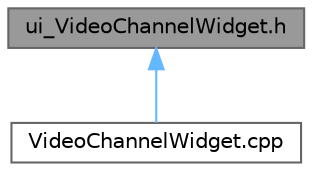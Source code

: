 digraph "ui_VideoChannelWidget.h"
{
 // LATEX_PDF_SIZE
  bgcolor="transparent";
  edge [fontname=Helvetica,fontsize=10,labelfontname=Helvetica,labelfontsize=10];
  node [fontname=Helvetica,fontsize=10,shape=box,height=0.2,width=0.4];
  Node1 [id="Node000001",label="ui_VideoChannelWidget.h",height=0.2,width=0.4,color="gray40", fillcolor="grey60", style="filled", fontcolor="black",tooltip=" "];
  Node1 -> Node2 [id="edge1_Node000001_Node000002",dir="back",color="steelblue1",style="solid",tooltip=" "];
  Node2 [id="Node000002",label="VideoChannelWidget.cpp",height=0.2,width=0.4,color="grey40", fillcolor="white", style="filled",URL="$_video_channel_widget_8cpp.html",tooltip="实现 VideoChannelWidget 类，提供视频频道分类界面功能"];
}
